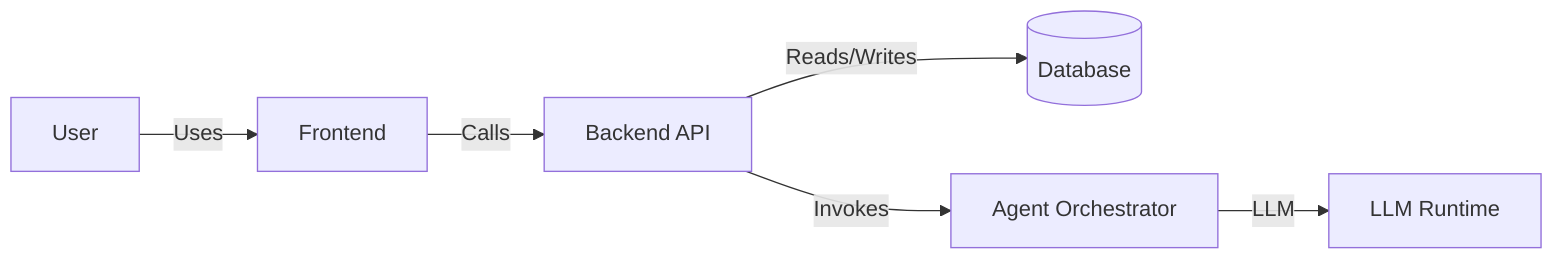%% Mermaid C4-like Context Diagram (developer view)
%% Canonical source: IMPORTANT/10_canonical/current_state/context.mmd
flowchart LR
  user[User] -->|Uses| ui[Frontend]
  ui -->|Calls| api[Backend API]
  api -->|Reads/Writes| db[(Database)]
  api -->|Invokes| agents[Agent Orchestrator]
  agents -->|LLM| llm[LLM Runtime]